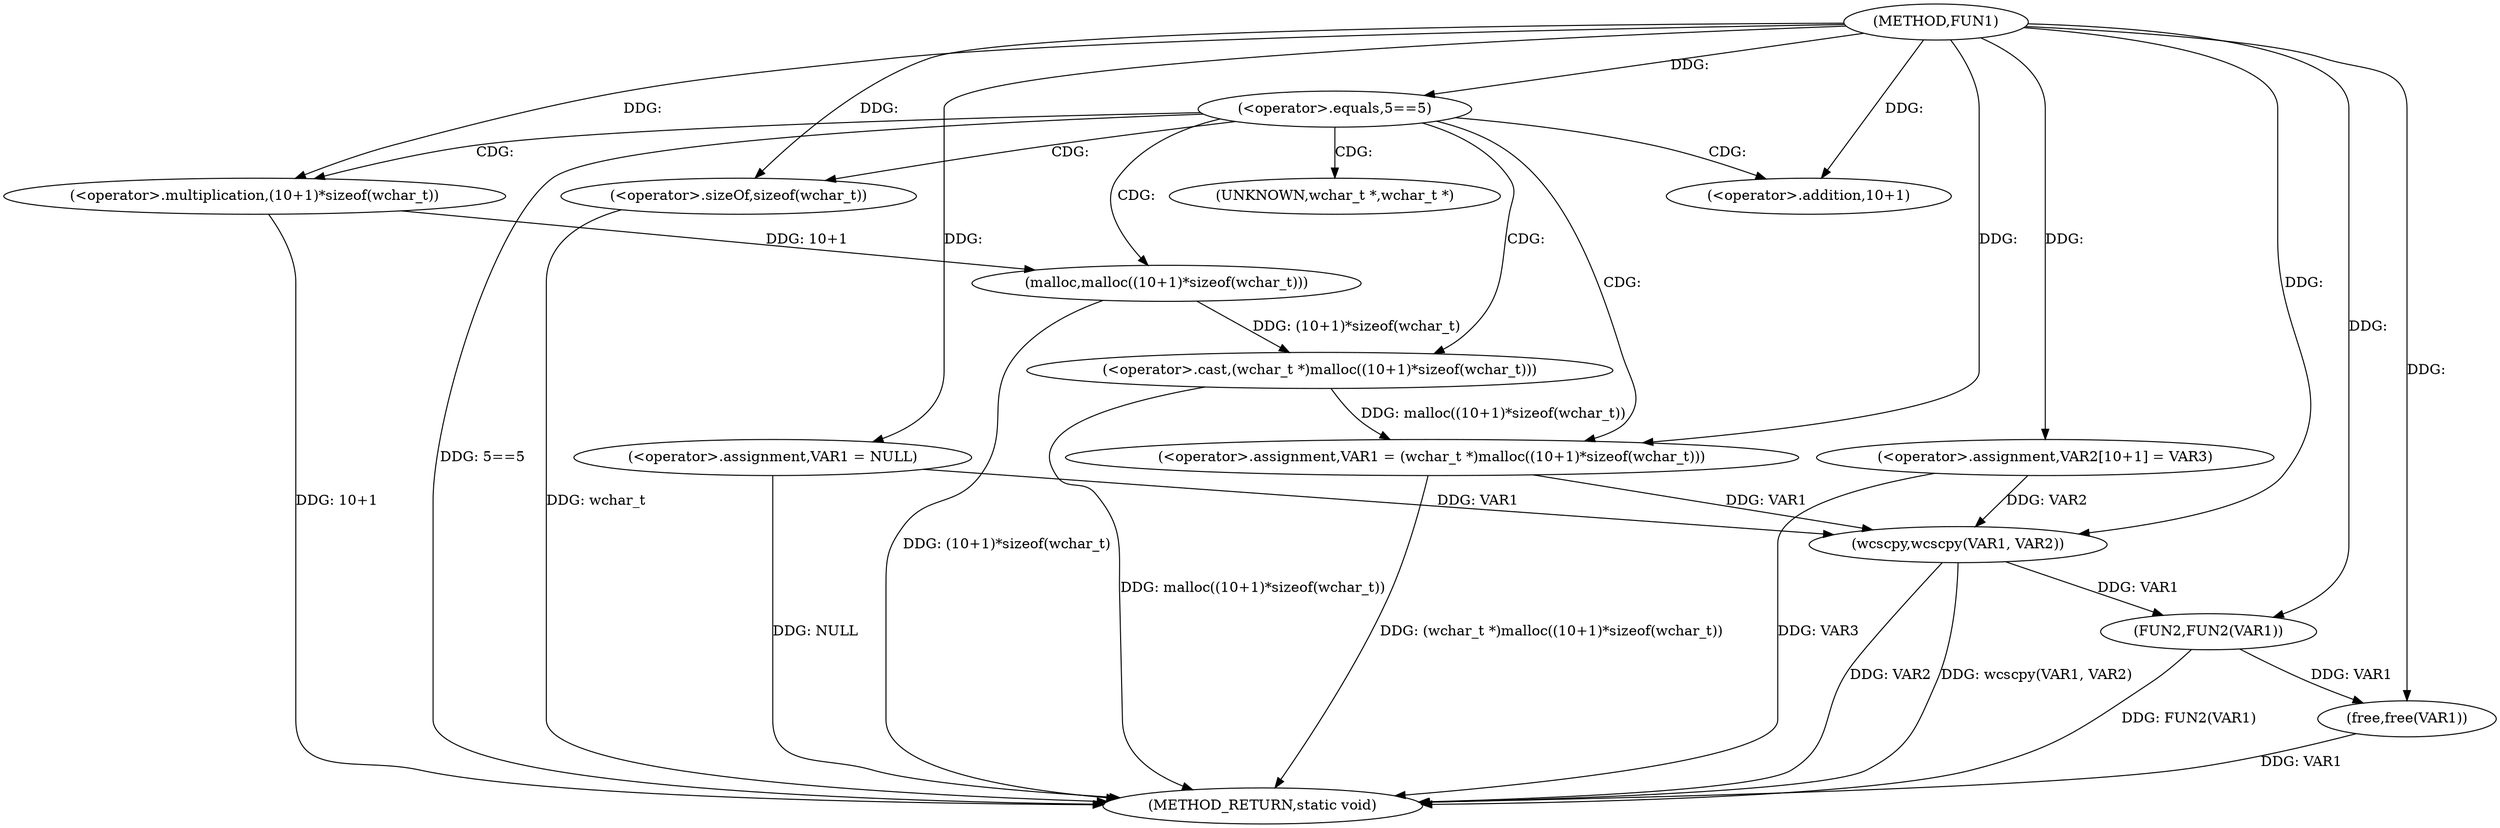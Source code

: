 digraph FUN1 {  
"1000100" [label = "(METHOD,FUN1)" ]
"1000134" [label = "(METHOD_RETURN,static void)" ]
"1000103" [label = "(<operator>.assignment,VAR1 = NULL)" ]
"1000107" [label = "(<operator>.equals,5==5)" ]
"1000111" [label = "(<operator>.assignment,VAR1 = (wchar_t *)malloc((10+1)*sizeof(wchar_t)))" ]
"1000113" [label = "(<operator>.cast,(wchar_t *)malloc((10+1)*sizeof(wchar_t)))" ]
"1000115" [label = "(malloc,malloc((10+1)*sizeof(wchar_t)))" ]
"1000116" [label = "(<operator>.multiplication,(10+1)*sizeof(wchar_t))" ]
"1000117" [label = "(<operator>.addition,10+1)" ]
"1000120" [label = "(<operator>.sizeOf,sizeof(wchar_t))" ]
"1000124" [label = "(<operator>.assignment,VAR2[10+1] = VAR3)" ]
"1000127" [label = "(wcscpy,wcscpy(VAR1, VAR2))" ]
"1000130" [label = "(FUN2,FUN2(VAR1))" ]
"1000132" [label = "(free,free(VAR1))" ]
"1000114" [label = "(UNKNOWN,wchar_t *,wchar_t *)" ]
  "1000116" -> "1000134"  [ label = "DDG: 10+1"] 
  "1000107" -> "1000134"  [ label = "DDG: 5==5"] 
  "1000103" -> "1000134"  [ label = "DDG: NULL"] 
  "1000127" -> "1000134"  [ label = "DDG: wcscpy(VAR1, VAR2)"] 
  "1000132" -> "1000134"  [ label = "DDG: VAR1"] 
  "1000130" -> "1000134"  [ label = "DDG: FUN2(VAR1)"] 
  "1000124" -> "1000134"  [ label = "DDG: VAR3"] 
  "1000127" -> "1000134"  [ label = "DDG: VAR2"] 
  "1000113" -> "1000134"  [ label = "DDG: malloc((10+1)*sizeof(wchar_t))"] 
  "1000120" -> "1000134"  [ label = "DDG: wchar_t"] 
  "1000111" -> "1000134"  [ label = "DDG: (wchar_t *)malloc((10+1)*sizeof(wchar_t))"] 
  "1000115" -> "1000134"  [ label = "DDG: (10+1)*sizeof(wchar_t)"] 
  "1000100" -> "1000103"  [ label = "DDG: "] 
  "1000100" -> "1000107"  [ label = "DDG: "] 
  "1000113" -> "1000111"  [ label = "DDG: malloc((10+1)*sizeof(wchar_t))"] 
  "1000100" -> "1000111"  [ label = "DDG: "] 
  "1000115" -> "1000113"  [ label = "DDG: (10+1)*sizeof(wchar_t)"] 
  "1000116" -> "1000115"  [ label = "DDG: 10+1"] 
  "1000100" -> "1000116"  [ label = "DDG: "] 
  "1000100" -> "1000117"  [ label = "DDG: "] 
  "1000100" -> "1000120"  [ label = "DDG: "] 
  "1000100" -> "1000124"  [ label = "DDG: "] 
  "1000103" -> "1000127"  [ label = "DDG: VAR1"] 
  "1000111" -> "1000127"  [ label = "DDG: VAR1"] 
  "1000100" -> "1000127"  [ label = "DDG: "] 
  "1000124" -> "1000127"  [ label = "DDG: VAR2"] 
  "1000127" -> "1000130"  [ label = "DDG: VAR1"] 
  "1000100" -> "1000130"  [ label = "DDG: "] 
  "1000130" -> "1000132"  [ label = "DDG: VAR1"] 
  "1000100" -> "1000132"  [ label = "DDG: "] 
  "1000107" -> "1000115"  [ label = "CDG: "] 
  "1000107" -> "1000120"  [ label = "CDG: "] 
  "1000107" -> "1000117"  [ label = "CDG: "] 
  "1000107" -> "1000116"  [ label = "CDG: "] 
  "1000107" -> "1000113"  [ label = "CDG: "] 
  "1000107" -> "1000111"  [ label = "CDG: "] 
  "1000107" -> "1000114"  [ label = "CDG: "] 
}
